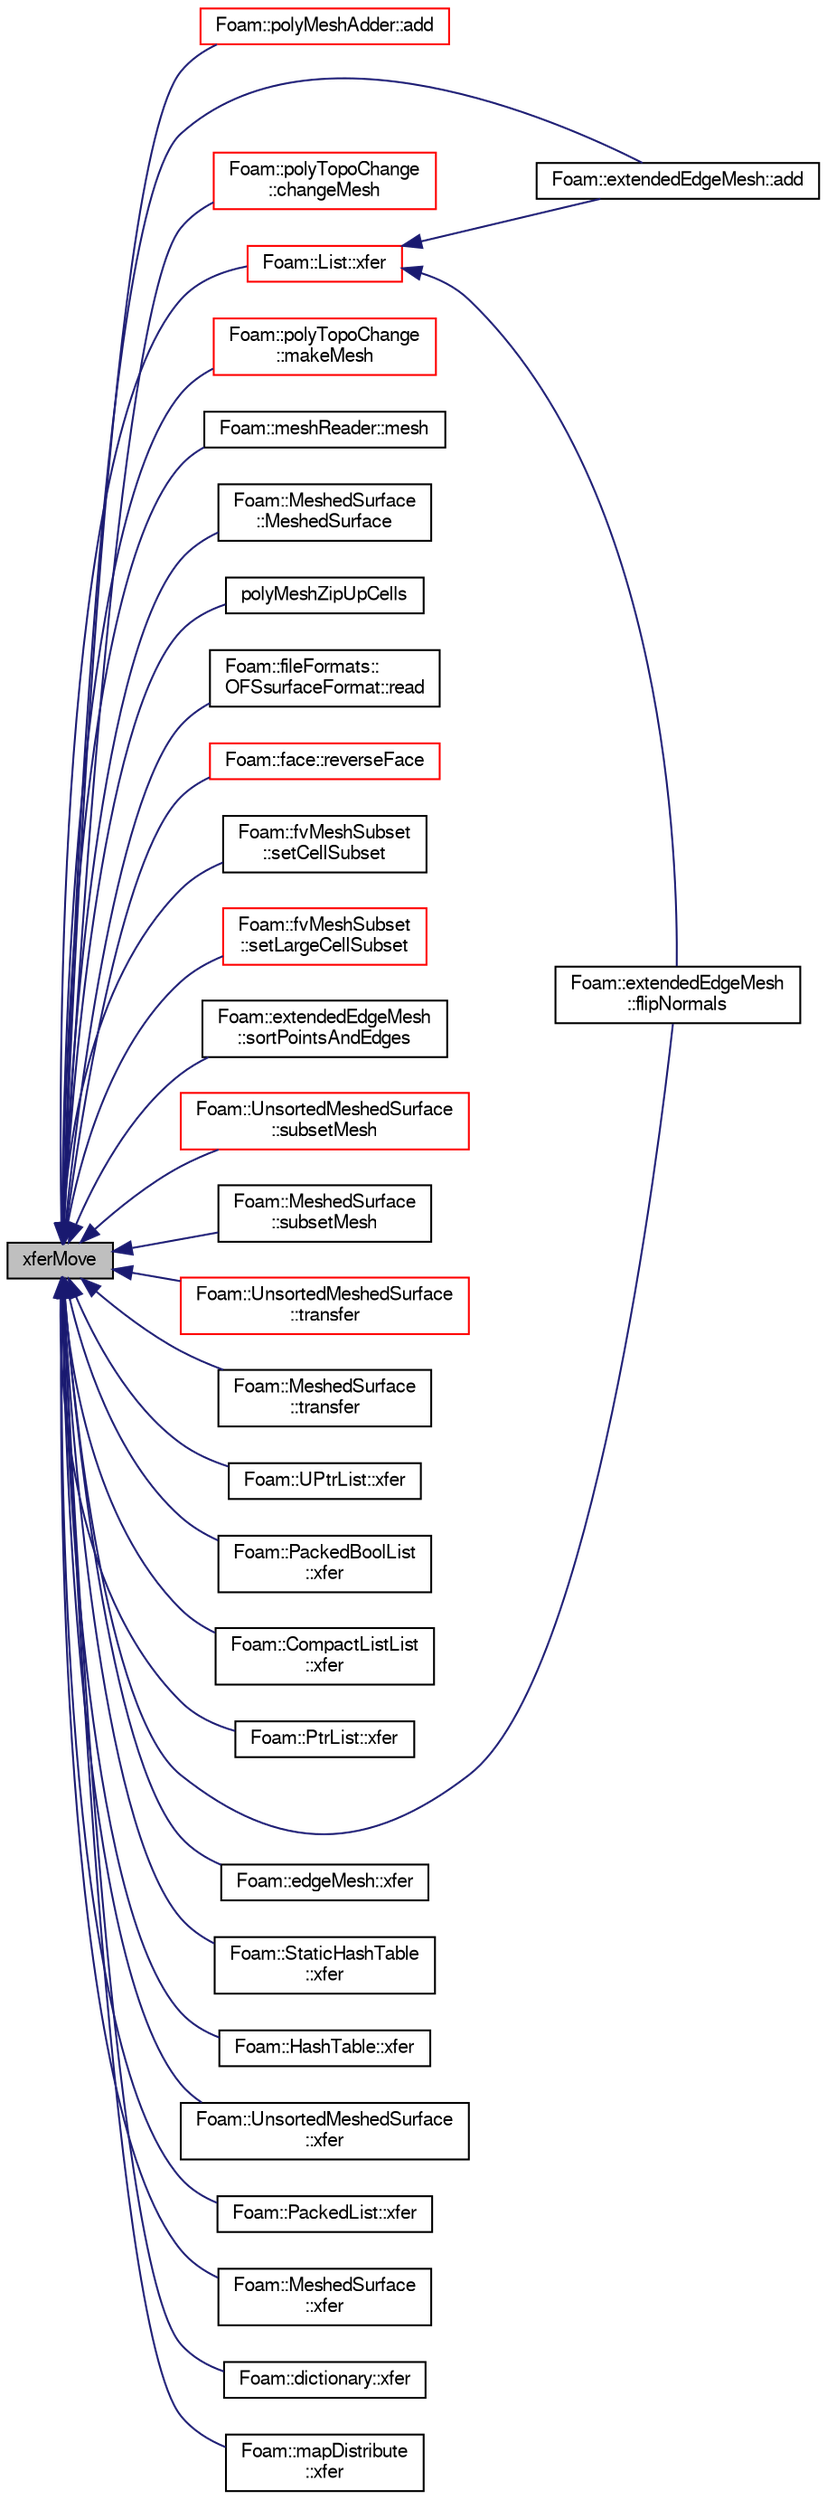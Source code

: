 digraph "xferMove"
{
  bgcolor="transparent";
  edge [fontname="FreeSans",fontsize="10",labelfontname="FreeSans",labelfontsize="10"];
  node [fontname="FreeSans",fontsize="10",shape=record];
  rankdir="LR";
  Node1 [label="xferMove",height=0.2,width=0.4,color="black", fillcolor="grey75", style="filled" fontcolor="black"];
  Node1 -> Node2 [dir="back",color="midnightblue",fontsize="10",style="solid",fontname="FreeSans"];
  Node2 [label="Foam::polyMeshAdder::add",height=0.2,width=0.4,color="red",URL="$a01862.html#a24c9d73a4265ffdfd8fd7fc1c73a1cdc",tooltip="Add two polyMeshes. Returns new polyMesh and map construct. "];
  Node1 -> Node3 [dir="back",color="midnightblue",fontsize="10",style="solid",fontname="FreeSans"];
  Node3 [label="Foam::extendedEdgeMesh::add",height=0.2,width=0.4,color="black",URL="$a00678.html#af07e0aa40a7a71b92a74dd6b77a44ad3",tooltip="Add extendedEdgeMesh. No filtering of duplicates. "];
  Node1 -> Node4 [dir="back",color="midnightblue",fontsize="10",style="solid",fontname="FreeSans"];
  Node4 [label="Foam::polyTopoChange\l::changeMesh",height=0.2,width=0.4,color="red",URL="$a01881.html#a1b105b13373ba9f1c7685f873b250cf2",tooltip="Inplace changes mesh without change of patches. "];
  Node1 -> Node5 [dir="back",color="midnightblue",fontsize="10",style="solid",fontname="FreeSans"];
  Node5 [label="Foam::extendedEdgeMesh\l::flipNormals",height=0.2,width=0.4,color="black",URL="$a00678.html#ace7a4ec5b5de12179b1d4194ea408066",tooltip="Flip normals. All concave become convex, all internal external. "];
  Node1 -> Node6 [dir="back",color="midnightblue",fontsize="10",style="solid",fontname="FreeSans"];
  Node6 [label="Foam::polyTopoChange\l::makeMesh",height=0.2,width=0.4,color="red",URL="$a01881.html#a53cd346c4116b75d2e9540d07c212149",tooltip="Create new mesh with old mesh patches. "];
  Node1 -> Node7 [dir="back",color="midnightblue",fontsize="10",style="solid",fontname="FreeSans"];
  Node7 [label="Foam::meshReader::mesh",height=0.2,width=0.4,color="black",URL="$a01427.html#a5aca9ab4bac609de1e0e8c268bfc363f",tooltip="Create and return polyMesh. "];
  Node1 -> Node8 [dir="back",color="midnightblue",fontsize="10",style="solid",fontname="FreeSans"];
  Node8 [label="Foam::MeshedSurface\l::MeshedSurface",height=0.2,width=0.4,color="black",URL="$a01422.html#a3ee4d9ba6f03479eb3698c0e391b40e9",tooltip="Construct from a boundary mesh with local points/faces. "];
  Node1 -> Node9 [dir="back",color="midnightblue",fontsize="10",style="solid",fontname="FreeSans"];
  Node9 [label="polyMeshZipUpCells",height=0.2,width=0.4,color="black",URL="$a10237.html#ab957fb2d74d8de84991a6246e876ecd2"];
  Node1 -> Node10 [dir="back",color="midnightblue",fontsize="10",style="solid",fontname="FreeSans"];
  Node10 [label="Foam::fileFormats::\lOFSsurfaceFormat::read",height=0.2,width=0.4,color="black",URL="$a01652.html#a464ebd67acbdff0014d4dae69e3ec4be",tooltip="Read from file. "];
  Node1 -> Node11 [dir="back",color="midnightblue",fontsize="10",style="solid",fontname="FreeSans"];
  Node11 [label="Foam::face::reverseFace",height=0.2,width=0.4,color="red",URL="$a00693.html#a9a8f9d432a30b6bd21e700f7d5ed1168",tooltip="Return face with reverse direction. "];
  Node1 -> Node12 [dir="back",color="midnightblue",fontsize="10",style="solid",fontname="FreeSans"];
  Node12 [label="Foam::fvMeshSubset\l::setCellSubset",height=0.2,width=0.4,color="black",URL="$a00856.html#a7007bf1daafcf75caa93fdb67143236e",tooltip="Set the subset. Create &quot;oldInternalFaces&quot; patch for exposed. "];
  Node1 -> Node13 [dir="back",color="midnightblue",fontsize="10",style="solid",fontname="FreeSans"];
  Node13 [label="Foam::fvMeshSubset\l::setLargeCellSubset",height=0.2,width=0.4,color="red",URL="$a00856.html#aa5aecd31ebb23c10811eb60949808165",tooltip="Set the subset from all cells with region == currentRegion. "];
  Node1 -> Node14 [dir="back",color="midnightblue",fontsize="10",style="solid",fontname="FreeSans"];
  Node14 [label="Foam::extendedEdgeMesh\l::sortPointsAndEdges",height=0.2,width=0.4,color="black",URL="$a00678.html#a35042787bb1f37f3e2695d3b48e313b0"];
  Node1 -> Node15 [dir="back",color="midnightblue",fontsize="10",style="solid",fontname="FreeSans"];
  Node15 [label="Foam::UnsortedMeshedSurface\l::subsetMesh",height=0.2,width=0.4,color="red",URL="$a02685.html#a04c51f2cb416472cc3f96c66d07b2bf7",tooltip="Return new surface. "];
  Node1 -> Node16 [dir="back",color="midnightblue",fontsize="10",style="solid",fontname="FreeSans"];
  Node16 [label="Foam::MeshedSurface\l::subsetMesh",height=0.2,width=0.4,color="black",URL="$a01422.html#adf4bd7212fe5a7fa21aa750e6673153f",tooltip="Return new surface. "];
  Node1 -> Node17 [dir="back",color="midnightblue",fontsize="10",style="solid",fontname="FreeSans"];
  Node17 [label="Foam::UnsortedMeshedSurface\l::transfer",height=0.2,width=0.4,color="red",URL="$a02685.html#a6df38f92358a4c8ec775d27efb154326",tooltip="Transfer the contents of the argument and annul the argument. "];
  Node1 -> Node18 [dir="back",color="midnightblue",fontsize="10",style="solid",fontname="FreeSans"];
  Node18 [label="Foam::MeshedSurface\l::transfer",height=0.2,width=0.4,color="black",URL="$a01422.html#a7840b609cb34e6f39858cf3e86324263",tooltip="Transfer the contents of the argument and annul the argument. "];
  Node1 -> Node19 [dir="back",color="midnightblue",fontsize="10",style="solid",fontname="FreeSans"];
  Node19 [label="Foam::UPtrList::xfer",height=0.2,width=0.4,color="black",URL="$a02692.html#a74268cb26efe4d25ec0ab94bb71ae4ff",tooltip="Transfer contents to the Xfer container. "];
  Node1 -> Node20 [dir="back",color="midnightblue",fontsize="10",style="solid",fontname="FreeSans"];
  Node20 [label="Foam::PackedBoolList\l::xfer",height=0.2,width=0.4,color="black",URL="$a01706.html#a0891b65b7954a17daabdce1b481e8e82",tooltip="Transfer contents to the Xfer container. "];
  Node1 -> Node21 [dir="back",color="midnightblue",fontsize="10",style="solid",fontname="FreeSans"];
  Node21 [label="Foam::CompactListList\l::xfer",height=0.2,width=0.4,color="black",URL="$a00315.html#a43517da1bca2c696e396ce49bcf666ea",tooltip="Transfer the contents to the Xfer container. "];
  Node1 -> Node22 [dir="back",color="midnightblue",fontsize="10",style="solid",fontname="FreeSans"];
  Node22 [label="Foam::PtrList::xfer",height=0.2,width=0.4,color="black",URL="$a01975.html#a75c267e0ede149e8d154b91461adba73",tooltip="Transfer contents to the Xfer container. "];
  Node1 -> Node23 [dir="back",color="midnightblue",fontsize="10",style="solid",fontname="FreeSans"];
  Node23 [label="Foam::List::xfer",height=0.2,width=0.4,color="red",URL="$a01325.html#a48f43ee271fb2edb0fb241b72af0e59c",tooltip="Transfer contents to the Xfer container. "];
  Node23 -> Node3 [dir="back",color="midnightblue",fontsize="10",style="solid",fontname="FreeSans"];
  Node23 -> Node5 [dir="back",color="midnightblue",fontsize="10",style="solid",fontname="FreeSans"];
  Node1 -> Node24 [dir="back",color="midnightblue",fontsize="10",style="solid",fontname="FreeSans"];
  Node24 [label="Foam::edgeMesh::xfer",height=0.2,width=0.4,color="black",URL="$a00595.html#aa5d3e8de96b66407ce4a843e7d240a9a",tooltip="Transfer contents to the Xfer container. "];
  Node1 -> Node25 [dir="back",color="midnightblue",fontsize="10",style="solid",fontname="FreeSans"];
  Node25 [label="Foam::StaticHashTable\l::xfer",height=0.2,width=0.4,color="black",URL="$a02373.html#ac75ef4b3a9565ac77fcdb24184aa599c",tooltip="Transfer contents to the Xfer container. "];
  Node1 -> Node26 [dir="back",color="midnightblue",fontsize="10",style="solid",fontname="FreeSans"];
  Node26 [label="Foam::HashTable::xfer",height=0.2,width=0.4,color="black",URL="$a00959.html#a2cb95ba3c8cd615a6aee23d94ef5a355",tooltip="Transfer contents to the Xfer container. "];
  Node1 -> Node27 [dir="back",color="midnightblue",fontsize="10",style="solid",fontname="FreeSans"];
  Node27 [label="Foam::UnsortedMeshedSurface\l::xfer",height=0.2,width=0.4,color="black",URL="$a02685.html#a7ead964bad13061a5279a0f658933925",tooltip="Transfer contents to the Xfer container. "];
  Node1 -> Node28 [dir="back",color="midnightblue",fontsize="10",style="solid",fontname="FreeSans"];
  Node28 [label="Foam::PackedList::xfer",height=0.2,width=0.4,color="black",URL="$a01707.html#a7be3a50427cd54b6dceebe6ce1236021",tooltip="Transfer contents to the Xfer container. "];
  Node1 -> Node29 [dir="back",color="midnightblue",fontsize="10",style="solid",fontname="FreeSans"];
  Node29 [label="Foam::MeshedSurface\l::xfer",height=0.2,width=0.4,color="black",URL="$a01422.html#a532e279e23c3b9bf0ad75bbd8c2e40c8",tooltip="Transfer contents to the Xfer container. "];
  Node1 -> Node30 [dir="back",color="midnightblue",fontsize="10",style="solid",fontname="FreeSans"];
  Node30 [label="Foam::dictionary::xfer",height=0.2,width=0.4,color="black",URL="$a00502.html#a7ce9d9827e50cc685a487699fd24e06d",tooltip="Transfer contents to the Xfer container. "];
  Node1 -> Node31 [dir="back",color="midnightblue",fontsize="10",style="solid",fontname="FreeSans"];
  Node31 [label="Foam::mapDistribute\l::xfer",height=0.2,width=0.4,color="black",URL="$a01363.html#aa06becfc3664361f898aa510ee48fe99",tooltip="Transfer contents to the Xfer container. "];
}
